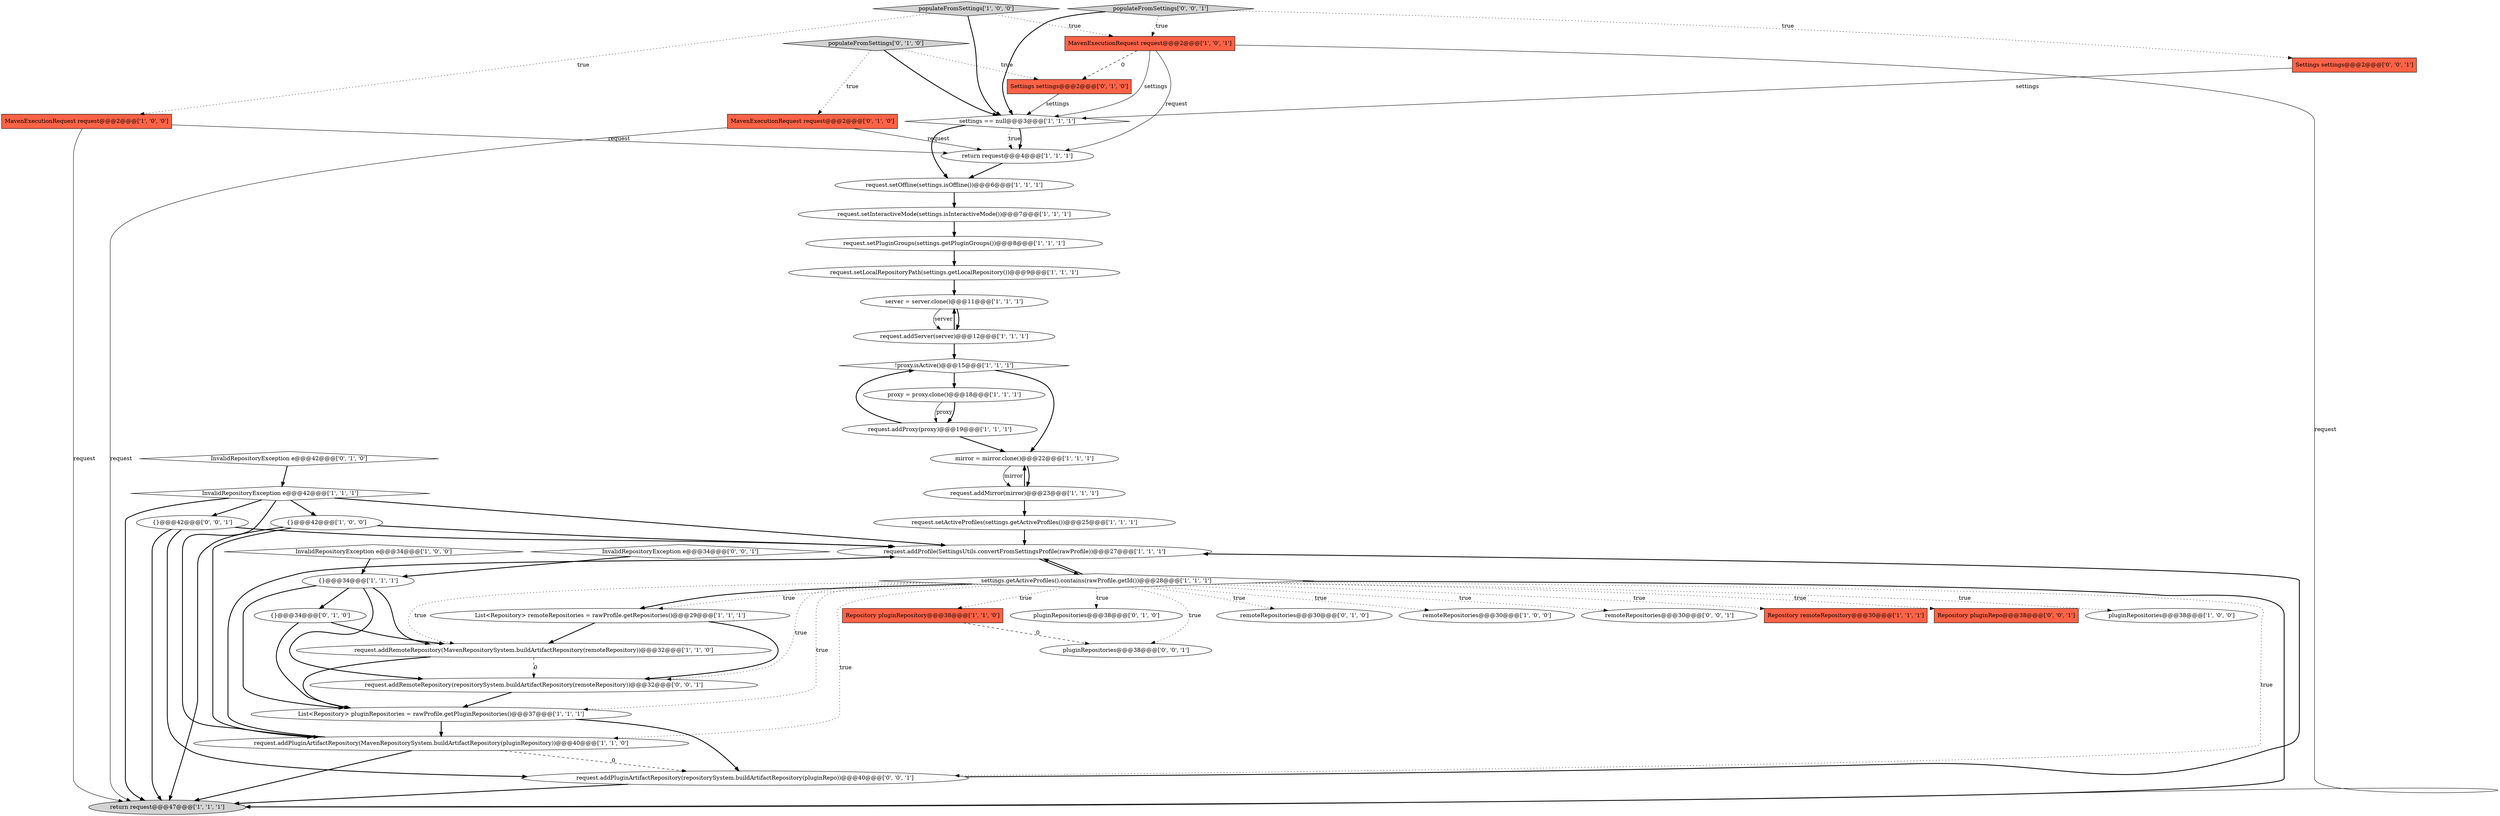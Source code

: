 digraph {
26 [style = filled, label = "request.setInteractiveMode(settings.isInteractiveMode())@@@7@@@['1', '1', '1']", fillcolor = white, shape = ellipse image = "AAA0AAABBB1BBB"];
34 [style = filled, label = "{}@@@34@@@['0', '1', '0']", fillcolor = white, shape = ellipse image = "AAA0AAABBB2BBB"];
3 [style = filled, label = "request.setPluginGroups(settings.getPluginGroups())@@@8@@@['1', '1', '1']", fillcolor = white, shape = ellipse image = "AAA0AAABBB1BBB"];
25 [style = filled, label = "server = server.clone()@@@11@@@['1', '1', '1']", fillcolor = white, shape = ellipse image = "AAA0AAABBB1BBB"];
8 [style = filled, label = "{}@@@42@@@['1', '0', '0']", fillcolor = white, shape = ellipse image = "AAA0AAABBB1BBB"];
29 [style = filled, label = "Repository remoteRepository@@@30@@@['1', '1', '1']", fillcolor = tomato, shape = box image = "AAA0AAABBB1BBB"];
40 [style = filled, label = "Repository pluginRepo@@@38@@@['0', '0', '1']", fillcolor = tomato, shape = box image = "AAA0AAABBB3BBB"];
37 [style = filled, label = "Settings settings@@@2@@@['0', '1', '0']", fillcolor = tomato, shape = box image = "AAA1AAABBB2BBB"];
5 [style = filled, label = "InvalidRepositoryException e@@@34@@@['1', '0', '0']", fillcolor = white, shape = diamond image = "AAA0AAABBB1BBB"];
19 [style = filled, label = "InvalidRepositoryException e@@@42@@@['1', '1', '1']", fillcolor = white, shape = diamond image = "AAA0AAABBB1BBB"];
44 [style = filled, label = "InvalidRepositoryException e@@@34@@@['0', '0', '1']", fillcolor = white, shape = diamond image = "AAA0AAABBB3BBB"];
47 [style = filled, label = "pluginRepositories@@@38@@@['0', '0', '1']", fillcolor = white, shape = ellipse image = "AAA0AAABBB3BBB"];
24 [style = filled, label = "MavenExecutionRequest request@@@2@@@['1', '0', '0']", fillcolor = tomato, shape = box image = "AAA0AAABBB1BBB"];
39 [style = filled, label = "Settings settings@@@2@@@['0', '0', '1']", fillcolor = tomato, shape = box image = "AAA0AAABBB3BBB"];
43 [style = filled, label = "populateFromSettings['0', '0', '1']", fillcolor = lightgray, shape = diamond image = "AAA0AAABBB3BBB"];
0 [style = filled, label = "request.setLocalRepositoryPath(settings.getLocalRepository())@@@9@@@['1', '1', '1']", fillcolor = white, shape = ellipse image = "AAA0AAABBB1BBB"];
10 [style = filled, label = "request.addMirror(mirror)@@@23@@@['1', '1', '1']", fillcolor = white, shape = ellipse image = "AAA0AAABBB1BBB"];
14 [style = filled, label = "pluginRepositories@@@38@@@['1', '0', '0']", fillcolor = white, shape = ellipse image = "AAA0AAABBB1BBB"];
38 [style = filled, label = "populateFromSettings['0', '1', '0']", fillcolor = lightgray, shape = diamond image = "AAA0AAABBB2BBB"];
4 [style = filled, label = "populateFromSettings['1', '0', '0']", fillcolor = lightgray, shape = diamond image = "AAA0AAABBB1BBB"];
33 [style = filled, label = "pluginRepositories@@@38@@@['0', '1', '0']", fillcolor = white, shape = ellipse image = "AAA0AAABBB2BBB"];
41 [style = filled, label = "{}@@@42@@@['0', '0', '1']", fillcolor = white, shape = ellipse image = "AAA0AAABBB3BBB"];
32 [style = filled, label = "remoteRepositories@@@30@@@['0', '1', '0']", fillcolor = white, shape = ellipse image = "AAA0AAABBB2BBB"];
22 [style = filled, label = "remoteRepositories@@@30@@@['1', '0', '0']", fillcolor = white, shape = ellipse image = "AAA0AAABBB1BBB"];
35 [style = filled, label = "InvalidRepositoryException e@@@42@@@['0', '1', '0']", fillcolor = white, shape = diamond image = "AAA0AAABBB2BBB"];
42 [style = filled, label = "remoteRepositories@@@30@@@['0', '0', '1']", fillcolor = white, shape = ellipse image = "AAA0AAABBB3BBB"];
9 [style = filled, label = "request.addRemoteRepository(MavenRepositorySystem.buildArtifactRepository(remoteRepository))@@@32@@@['1', '1', '0']", fillcolor = white, shape = ellipse image = "AAA0AAABBB1BBB"];
36 [style = filled, label = "MavenExecutionRequest request@@@2@@@['0', '1', '0']", fillcolor = tomato, shape = box image = "AAA0AAABBB2BBB"];
18 [style = filled, label = "request.addProfile(SettingsUtils.convertFromSettingsProfile(rawProfile))@@@27@@@['1', '1', '1']", fillcolor = white, shape = ellipse image = "AAA0AAABBB1BBB"];
20 [style = filled, label = "settings == null@@@3@@@['1', '1', '1']", fillcolor = white, shape = diamond image = "AAA0AAABBB1BBB"];
31 [style = filled, label = "List<Repository> remoteRepositories = rawProfile.getRepositories()@@@29@@@['1', '1', '1']", fillcolor = white, shape = ellipse image = "AAA0AAABBB1BBB"];
6 [style = filled, label = "proxy = proxy.clone()@@@18@@@['1', '1', '1']", fillcolor = white, shape = ellipse image = "AAA0AAABBB1BBB"];
28 [style = filled, label = "Repository pluginRepository@@@38@@@['1', '1', '0']", fillcolor = tomato, shape = box image = "AAA0AAABBB1BBB"];
13 [style = filled, label = "request.setOffline(settings.isOffline())@@@6@@@['1', '1', '1']", fillcolor = white, shape = ellipse image = "AAA0AAABBB1BBB"];
7 [style = filled, label = "settings.getActiveProfiles().contains(rawProfile.getId())@@@28@@@['1', '1', '1']", fillcolor = white, shape = diamond image = "AAA0AAABBB1BBB"];
45 [style = filled, label = "request.addRemoteRepository(repositorySystem.buildArtifactRepository(remoteRepository))@@@32@@@['0', '0', '1']", fillcolor = white, shape = ellipse image = "AAA0AAABBB3BBB"];
11 [style = filled, label = "mirror = mirror.clone()@@@22@@@['1', '1', '1']", fillcolor = white, shape = ellipse image = "AAA0AAABBB1BBB"];
46 [style = filled, label = "request.addPluginArtifactRepository(repositorySystem.buildArtifactRepository(pluginRepo))@@@40@@@['0', '0', '1']", fillcolor = white, shape = ellipse image = "AAA0AAABBB3BBB"];
27 [style = filled, label = "MavenExecutionRequest request@@@2@@@['1', '0', '1']", fillcolor = tomato, shape = box image = "AAA0AAABBB1BBB"];
30 [style = filled, label = "List<Repository> pluginRepositories = rawProfile.getPluginRepositories()@@@37@@@['1', '1', '1']", fillcolor = white, shape = ellipse image = "AAA0AAABBB1BBB"];
12 [style = filled, label = "{}@@@34@@@['1', '1', '1']", fillcolor = white, shape = ellipse image = "AAA0AAABBB1BBB"];
15 [style = filled, label = "request.addServer(server)@@@12@@@['1', '1', '1']", fillcolor = white, shape = ellipse image = "AAA0AAABBB1BBB"];
17 [style = filled, label = "request.addProxy(proxy)@@@19@@@['1', '1', '1']", fillcolor = white, shape = ellipse image = "AAA0AAABBB1BBB"];
21 [style = filled, label = "return request@@@4@@@['1', '1', '1']", fillcolor = white, shape = ellipse image = "AAA0AAABBB1BBB"];
23 [style = filled, label = "request.addPluginArtifactRepository(MavenRepositorySystem.buildArtifactRepository(pluginRepository))@@@40@@@['1', '1', '0']", fillcolor = white, shape = ellipse image = "AAA0AAABBB1BBB"];
1 [style = filled, label = "!proxy.isActive()@@@15@@@['1', '1', '1']", fillcolor = white, shape = diamond image = "AAA0AAABBB1BBB"];
2 [style = filled, label = "request.setActiveProfiles(settings.getActiveProfiles())@@@25@@@['1', '1', '1']", fillcolor = white, shape = ellipse image = "AAA0AAABBB1BBB"];
16 [style = filled, label = "return request@@@47@@@['1', '1', '1']", fillcolor = lightgray, shape = ellipse image = "AAA0AAABBB1BBB"];
15->1 [style = bold, label=""];
20->21 [style = dotted, label="true"];
19->8 [style = bold, label=""];
39->20 [style = solid, label="settings"];
23->16 [style = bold, label=""];
10->11 [style = bold, label=""];
0->25 [style = bold, label=""];
19->23 [style = bold, label=""];
9->30 [style = bold, label=""];
12->30 [style = bold, label=""];
1->11 [style = bold, label=""];
7->31 [style = dotted, label="true"];
4->27 [style = dotted, label="true"];
5->12 [style = bold, label=""];
15->25 [style = bold, label=""];
7->23 [style = dotted, label="true"];
41->46 [style = bold, label=""];
17->1 [style = bold, label=""];
8->16 [style = bold, label=""];
13->26 [style = bold, label=""];
7->16 [style = bold, label=""];
8->23 [style = bold, label=""];
12->34 [style = bold, label=""];
7->47 [style = dotted, label="true"];
34->9 [style = bold, label=""];
7->29 [style = dotted, label="true"];
9->45 [style = dashed, label="0"];
12->9 [style = bold, label=""];
8->18 [style = bold, label=""];
46->16 [style = bold, label=""];
41->16 [style = bold, label=""];
28->47 [style = dashed, label="0"];
7->14 [style = dotted, label="true"];
43->27 [style = dotted, label="true"];
30->23 [style = bold, label=""];
17->11 [style = bold, label=""];
23->18 [style = bold, label=""];
7->33 [style = dotted, label="true"];
43->20 [style = bold, label=""];
36->16 [style = solid, label="request"];
26->3 [style = bold, label=""];
34->30 [style = bold, label=""];
7->32 [style = dotted, label="true"];
7->22 [style = dotted, label="true"];
7->30 [style = dotted, label="true"];
19->18 [style = bold, label=""];
27->20 [style = solid, label="settings"];
25->15 [style = bold, label=""];
24->16 [style = solid, label="request"];
21->13 [style = bold, label=""];
30->46 [style = bold, label=""];
7->18 [style = bold, label=""];
24->21 [style = solid, label="request"];
45->30 [style = bold, label=""];
31->45 [style = bold, label=""];
4->24 [style = dotted, label="true"];
27->37 [style = dashed, label="0"];
7->45 [style = dotted, label="true"];
38->36 [style = dotted, label="true"];
19->16 [style = bold, label=""];
20->13 [style = bold, label=""];
27->16 [style = solid, label="request"];
11->10 [style = bold, label=""];
7->28 [style = dotted, label="true"];
7->31 [style = bold, label=""];
12->45 [style = bold, label=""];
46->18 [style = bold, label=""];
38->37 [style = dotted, label="true"];
23->46 [style = dashed, label="0"];
7->42 [style = dotted, label="true"];
25->15 [style = solid, label="server"];
18->7 [style = bold, label=""];
44->12 [style = bold, label=""];
41->18 [style = bold, label=""];
27->21 [style = solid, label="request"];
10->2 [style = bold, label=""];
31->9 [style = bold, label=""];
6->17 [style = solid, label="proxy"];
11->10 [style = solid, label="mirror"];
37->20 [style = solid, label="settings"];
6->17 [style = bold, label=""];
1->6 [style = bold, label=""];
7->9 [style = dotted, label="true"];
4->20 [style = bold, label=""];
20->21 [style = bold, label=""];
36->21 [style = solid, label="request"];
2->18 [style = bold, label=""];
3->0 [style = bold, label=""];
43->39 [style = dotted, label="true"];
19->41 [style = bold, label=""];
7->40 [style = dotted, label="true"];
38->20 [style = bold, label=""];
35->19 [style = bold, label=""];
7->46 [style = dotted, label="true"];
}
